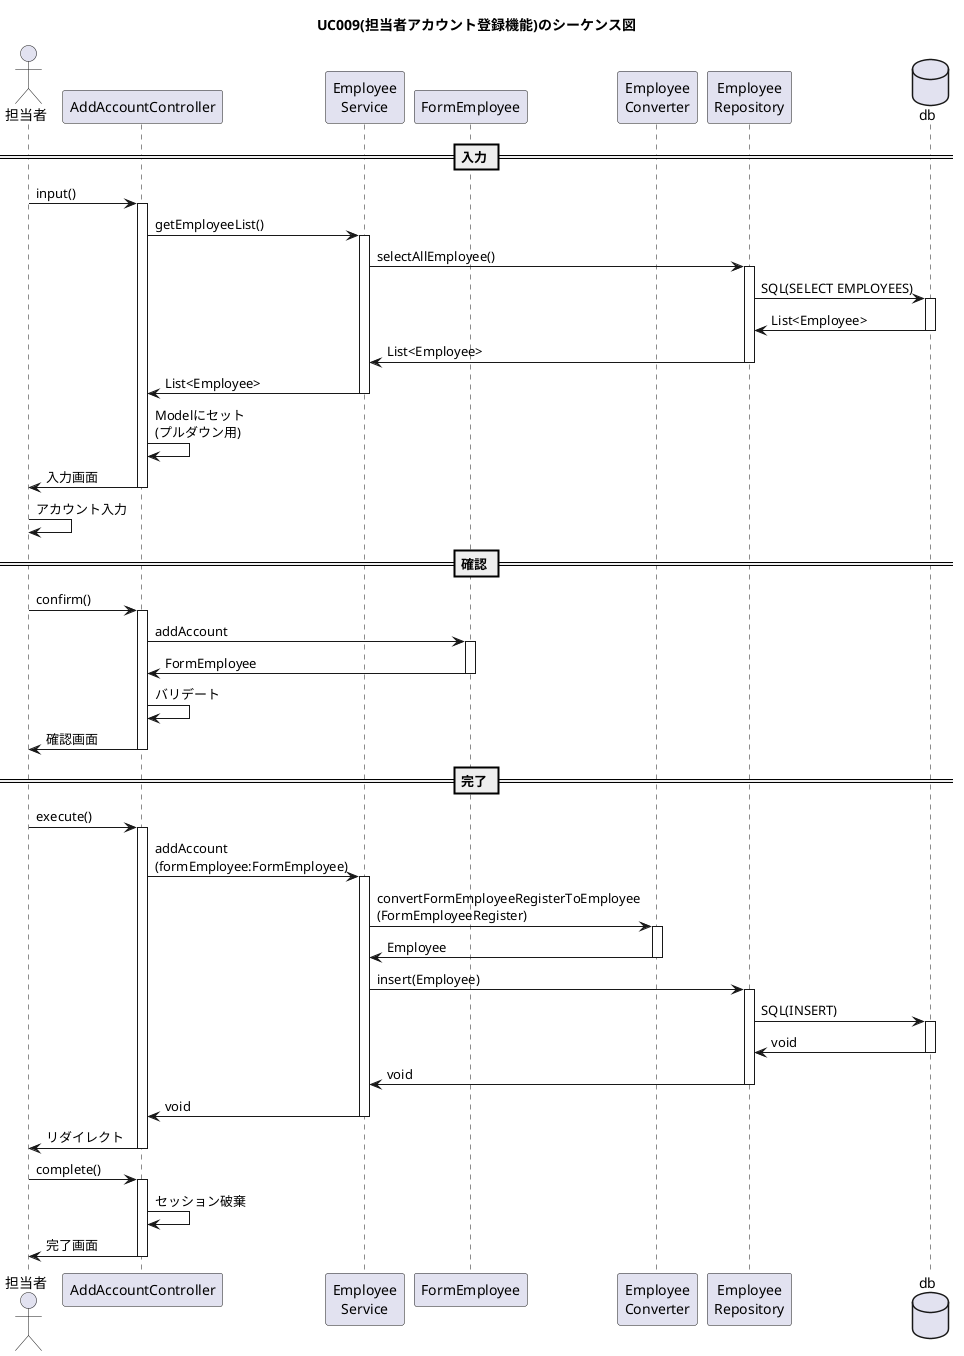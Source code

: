 @startuml

title UC009(担当者アカウント登録機能)のシーケンス図
actor "担当者" as user
participant "AddAccountController" as controller
participant "Employee\nService" as service
participant "FormEmployee" as form
participant "Employee\nConverter" as helper
participant "Employee\nRepository" as repository
database "db" as db
 == 入力 ==
user -> controller++:input()
controller -> service++:getEmployeeList()
service -> repository++:selectAllEmployee()
repository -> db++:SQL(SELECT EMPLOYEES)
db -> repository--:List<Employee>
repository -> service--:List<Employee>
service -> controller--:List<Employee>
controller -> controller:Modelにセット\n(プルダウン用)
controller -> user--:入力画面
user -> user:アカウント入力 
 == 確認 ==
user -> controller++:confirm()
controller -> form++:addAccount
form -> controller--:FormEmployee
controller -> controller:バリデート
controller -> user--:確認画面
 == 完了 ==
user -> controller++:execute()
controller -> service++:addAccount\n(formEmployee:FormEmployee)
service -> helper++:convertFormEmployeeRegisterToEmployee\n(FormEmployeeRegister)
helper -> service--:Employee
service -> repository++:insert(Employee)
repository -> db++:SQL(INSERT)
db -> repository--:void
repository -> service--:void
service -> controller--:void
controller -> user--:リダイレクト
user -> controller++:complete()
controller -> controller:セッション破棄
controller -> user--:完了画面
@enduml
